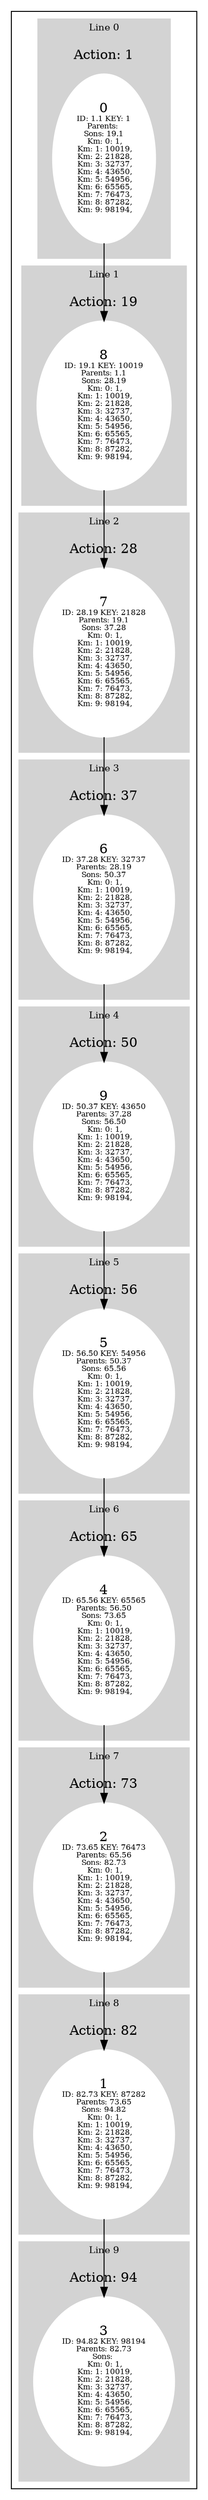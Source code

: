 digraph G {
subgraph cluster_info {

            subgraph cluster_5 {
            style=filled;
            color=lightgrey;
            node [style=filled,color=white];
            subgraph cluster_act_56 {
label = "Action: 56" 
step_56_50 [label=<5<BR /><FONT POINT-SIZE="8">ID: 56.50 KEY: 54956</FONT><BR /><FONT POINT-SIZE="8">Parents: 50.37</FONT><BR /><FONT POINT-SIZE="8">Sons: 65.56</FONT><BR /><FONT POINT-SIZE="8"> Km: 0: 1,</FONT><BR /><FONT POINT-SIZE="8"> Km: 1: 10019,</FONT><BR /><FONT POINT-SIZE="8"> Km: 2: 21828,</FONT><BR /><FONT POINT-SIZE="8"> Km: 3: 32737,</FONT><BR /><FONT POINT-SIZE="8"> Km: 4: 43650,</FONT><BR /><FONT POINT-SIZE="8"> Km: 5: 54956,</FONT><BR /><FONT POINT-SIZE="8"> Km: 6: 65565,</FONT><BR /><FONT POINT-SIZE="8"> Km: 7: 76473,</FONT><BR /><FONT POINT-SIZE="8"> Km: 8: 87282,</FONT><BR /><FONT POINT-SIZE="8"> Km: 9: 98194,</FONT>>]
}

            fontsize="10"
            label = "Line 5";
            }
            subgraph cluster_6 {
            style=filled;
            color=lightgrey;
            node [style=filled,color=white];
            subgraph cluster_act_65 {
label = "Action: 65" 
step_65_56 [label=<4<BR /><FONT POINT-SIZE="8">ID: 65.56 KEY: 65565</FONT><BR /><FONT POINT-SIZE="8">Parents: 56.50</FONT><BR /><FONT POINT-SIZE="8">Sons: 73.65</FONT><BR /><FONT POINT-SIZE="8"> Km: 0: 1,</FONT><BR /><FONT POINT-SIZE="8"> Km: 1: 10019,</FONT><BR /><FONT POINT-SIZE="8"> Km: 2: 21828,</FONT><BR /><FONT POINT-SIZE="8"> Km: 3: 32737,</FONT><BR /><FONT POINT-SIZE="8"> Km: 4: 43650,</FONT><BR /><FONT POINT-SIZE="8"> Km: 5: 54956,</FONT><BR /><FONT POINT-SIZE="8"> Km: 6: 65565,</FONT><BR /><FONT POINT-SIZE="8"> Km: 7: 76473,</FONT><BR /><FONT POINT-SIZE="8"> Km: 8: 87282,</FONT><BR /><FONT POINT-SIZE="8"> Km: 9: 98194,</FONT>>]
}

            fontsize="10"
            label = "Line 6";
            }
            subgraph cluster_7 {
            style=filled;
            color=lightgrey;
            node [style=filled,color=white];
            subgraph cluster_act_73 {
label = "Action: 73" 
step_73_65 [label=<2<BR /><FONT POINT-SIZE="8">ID: 73.65 KEY: 76473</FONT><BR /><FONT POINT-SIZE="8">Parents: 65.56</FONT><BR /><FONT POINT-SIZE="8">Sons: 82.73</FONT><BR /><FONT POINT-SIZE="8"> Km: 0: 1,</FONT><BR /><FONT POINT-SIZE="8"> Km: 1: 10019,</FONT><BR /><FONT POINT-SIZE="8"> Km: 2: 21828,</FONT><BR /><FONT POINT-SIZE="8"> Km: 3: 32737,</FONT><BR /><FONT POINT-SIZE="8"> Km: 4: 43650,</FONT><BR /><FONT POINT-SIZE="8"> Km: 5: 54956,</FONT><BR /><FONT POINT-SIZE="8"> Km: 6: 65565,</FONT><BR /><FONT POINT-SIZE="8"> Km: 7: 76473,</FONT><BR /><FONT POINT-SIZE="8"> Km: 8: 87282,</FONT><BR /><FONT POINT-SIZE="8"> Km: 9: 98194,</FONT>>]
}

            fontsize="10"
            label = "Line 7";
            }
            subgraph cluster_0 {
            style=filled;
            color=lightgrey;
            node [style=filled,color=white];
            subgraph cluster_act_1 {
label = "Action: 1" 
step_1_1 [label=<0<BR /><FONT POINT-SIZE="8">ID: 1.1 KEY: 1</FONT><BR /><FONT POINT-SIZE="8">Parents: </FONT><BR /><FONT POINT-SIZE="8">Sons: 19.1</FONT><BR /><FONT POINT-SIZE="8"> Km: 0: 1,</FONT><BR /><FONT POINT-SIZE="8"> Km: 1: 10019,</FONT><BR /><FONT POINT-SIZE="8"> Km: 2: 21828,</FONT><BR /><FONT POINT-SIZE="8"> Km: 3: 32737,</FONT><BR /><FONT POINT-SIZE="8"> Km: 4: 43650,</FONT><BR /><FONT POINT-SIZE="8"> Km: 5: 54956,</FONT><BR /><FONT POINT-SIZE="8"> Km: 6: 65565,</FONT><BR /><FONT POINT-SIZE="8"> Km: 7: 76473,</FONT><BR /><FONT POINT-SIZE="8"> Km: 8: 87282,</FONT><BR /><FONT POINT-SIZE="8"> Km: 9: 98194,</FONT>>]
}

            fontsize="10"
            label = "Line 0";
            }
            subgraph cluster_8 {
            style=filled;
            color=lightgrey;
            node [style=filled,color=white];
            subgraph cluster_act_82 {
label = "Action: 82" 
step_82_73 [label=<1<BR /><FONT POINT-SIZE="8">ID: 82.73 KEY: 87282</FONT><BR /><FONT POINT-SIZE="8">Parents: 73.65</FONT><BR /><FONT POINT-SIZE="8">Sons: 94.82</FONT><BR /><FONT POINT-SIZE="8"> Km: 0: 1,</FONT><BR /><FONT POINT-SIZE="8"> Km: 1: 10019,</FONT><BR /><FONT POINT-SIZE="8"> Km: 2: 21828,</FONT><BR /><FONT POINT-SIZE="8"> Km: 3: 32737,</FONT><BR /><FONT POINT-SIZE="8"> Km: 4: 43650,</FONT><BR /><FONT POINT-SIZE="8"> Km: 5: 54956,</FONT><BR /><FONT POINT-SIZE="8"> Km: 6: 65565,</FONT><BR /><FONT POINT-SIZE="8"> Km: 7: 76473,</FONT><BR /><FONT POINT-SIZE="8"> Km: 8: 87282,</FONT><BR /><FONT POINT-SIZE="8"> Km: 9: 98194,</FONT>>]
}

            fontsize="10"
            label = "Line 8";
            }
            subgraph cluster_4 {
            style=filled;
            color=lightgrey;
            node [style=filled,color=white];
            subgraph cluster_act_50 {
label = "Action: 50" 
step_50_37 [label=<9<BR /><FONT POINT-SIZE="8">ID: 50.37 KEY: 43650</FONT><BR /><FONT POINT-SIZE="8">Parents: 37.28</FONT><BR /><FONT POINT-SIZE="8">Sons: 56.50</FONT><BR /><FONT POINT-SIZE="8"> Km: 0: 1,</FONT><BR /><FONT POINT-SIZE="8"> Km: 1: 10019,</FONT><BR /><FONT POINT-SIZE="8"> Km: 2: 21828,</FONT><BR /><FONT POINT-SIZE="8"> Km: 3: 32737,</FONT><BR /><FONT POINT-SIZE="8"> Km: 4: 43650,</FONT><BR /><FONT POINT-SIZE="8"> Km: 5: 54956,</FONT><BR /><FONT POINT-SIZE="8"> Km: 6: 65565,</FONT><BR /><FONT POINT-SIZE="8"> Km: 7: 76473,</FONT><BR /><FONT POINT-SIZE="8"> Km: 8: 87282,</FONT><BR /><FONT POINT-SIZE="8"> Km: 9: 98194,</FONT>>]
}

            fontsize="10"
            label = "Line 4";
            }
            subgraph cluster_9 {
            style=filled;
            color=lightgrey;
            node [style=filled,color=white];
            subgraph cluster_act_94 {
label = "Action: 94" 
step_94_82 [label=<3<BR /><FONT POINT-SIZE="8">ID: 94.82 KEY: 98194</FONT><BR /><FONT POINT-SIZE="8">Parents: 82.73</FONT><BR /><FONT POINT-SIZE="8">Sons: </FONT><BR /><FONT POINT-SIZE="8"> Km: 0: 1,</FONT><BR /><FONT POINT-SIZE="8"> Km: 1: 10019,</FONT><BR /><FONT POINT-SIZE="8"> Km: 2: 21828,</FONT><BR /><FONT POINT-SIZE="8"> Km: 3: 32737,</FONT><BR /><FONT POINT-SIZE="8"> Km: 4: 43650,</FONT><BR /><FONT POINT-SIZE="8"> Km: 5: 54956,</FONT><BR /><FONT POINT-SIZE="8"> Km: 6: 65565,</FONT><BR /><FONT POINT-SIZE="8"> Km: 7: 76473,</FONT><BR /><FONT POINT-SIZE="8"> Km: 8: 87282,</FONT><BR /><FONT POINT-SIZE="8"> Km: 9: 98194,</FONT>>]
}

            fontsize="10"
            label = "Line 9";
            }
            subgraph cluster_3 {
            style=filled;
            color=lightgrey;
            node [style=filled,color=white];
            subgraph cluster_act_37 {
label = "Action: 37" 
step_37_28 [label=<6<BR /><FONT POINT-SIZE="8">ID: 37.28 KEY: 32737</FONT><BR /><FONT POINT-SIZE="8">Parents: 28.19</FONT><BR /><FONT POINT-SIZE="8">Sons: 50.37</FONT><BR /><FONT POINT-SIZE="8"> Km: 0: 1,</FONT><BR /><FONT POINT-SIZE="8"> Km: 1: 10019,</FONT><BR /><FONT POINT-SIZE="8"> Km: 2: 21828,</FONT><BR /><FONT POINT-SIZE="8"> Km: 3: 32737,</FONT><BR /><FONT POINT-SIZE="8"> Km: 4: 43650,</FONT><BR /><FONT POINT-SIZE="8"> Km: 5: 54956,</FONT><BR /><FONT POINT-SIZE="8"> Km: 6: 65565,</FONT><BR /><FONT POINT-SIZE="8"> Km: 7: 76473,</FONT><BR /><FONT POINT-SIZE="8"> Km: 8: 87282,</FONT><BR /><FONT POINT-SIZE="8"> Km: 9: 98194,</FONT>>]
}

            fontsize="10"
            label = "Line 3";
            }
            subgraph cluster_2 {
            style=filled;
            color=lightgrey;
            node [style=filled,color=white];
            subgraph cluster_act_28 {
label = "Action: 28" 
step_28_19 [label=<7<BR /><FONT POINT-SIZE="8">ID: 28.19 KEY: 21828</FONT><BR /><FONT POINT-SIZE="8">Parents: 19.1</FONT><BR /><FONT POINT-SIZE="8">Sons: 37.28</FONT><BR /><FONT POINT-SIZE="8"> Km: 0: 1,</FONT><BR /><FONT POINT-SIZE="8"> Km: 1: 10019,</FONT><BR /><FONT POINT-SIZE="8"> Km: 2: 21828,</FONT><BR /><FONT POINT-SIZE="8"> Km: 3: 32737,</FONT><BR /><FONT POINT-SIZE="8"> Km: 4: 43650,</FONT><BR /><FONT POINT-SIZE="8"> Km: 5: 54956,</FONT><BR /><FONT POINT-SIZE="8"> Km: 6: 65565,</FONT><BR /><FONT POINT-SIZE="8"> Km: 7: 76473,</FONT><BR /><FONT POINT-SIZE="8"> Km: 8: 87282,</FONT><BR /><FONT POINT-SIZE="8"> Km: 9: 98194,</FONT>>]
}

            fontsize="10"
            label = "Line 2";
            }
            subgraph cluster_1 {
            style=filled;
            color=lightgrey;
            node [style=filled,color=white];
            subgraph cluster_act_19 {
label = "Action: 19" 
step_19_1 [label=<8<BR /><FONT POINT-SIZE="8">ID: 19.1 KEY: 10019</FONT><BR /><FONT POINT-SIZE="8">Parents: 1.1</FONT><BR /><FONT POINT-SIZE="8">Sons: 28.19</FONT><BR /><FONT POINT-SIZE="8"> Km: 0: 1,</FONT><BR /><FONT POINT-SIZE="8"> Km: 1: 10019,</FONT><BR /><FONT POINT-SIZE="8"> Km: 2: 21828,</FONT><BR /><FONT POINT-SIZE="8"> Km: 3: 32737,</FONT><BR /><FONT POINT-SIZE="8"> Km: 4: 43650,</FONT><BR /><FONT POINT-SIZE="8"> Km: 5: 54956,</FONT><BR /><FONT POINT-SIZE="8"> Km: 6: 65565,</FONT><BR /><FONT POINT-SIZE="8"> Km: 7: 76473,</FONT><BR /><FONT POINT-SIZE="8"> Km: 8: 87282,</FONT><BR /><FONT POINT-SIZE="8"> Km: 9: 98194,</FONT>>]
}

            fontsize="10"
            label = "Line 1";
            }
step_19_1 -> step_28_19; 
step_1_1 -> step_19_1; 
step_37_28 -> step_50_37; 
step_73_65 -> step_82_73; 
step_56_50 -> step_65_56; 
step_65_56 -> step_73_65; 
step_82_73 -> step_94_82; 
step_28_19 -> step_37_28; 
step_50_37 -> step_56_50; 
}
}